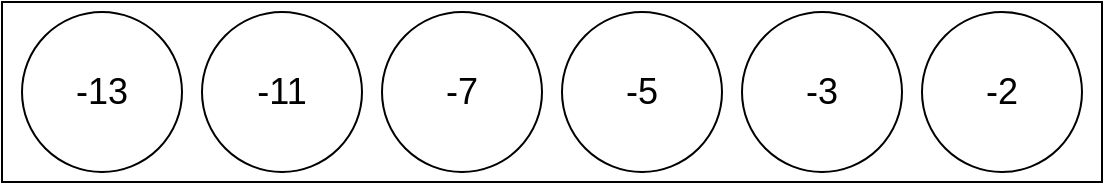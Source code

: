 <mxfile version="13.3.9" type="device"><diagram id="Voxf5DMNNOLQ6bQDKGl1" name="Página-1"><mxGraphModel dx="1753" dy="853" grid="1" gridSize="10" guides="1" tooltips="1" connect="1" arrows="1" fold="1" page="1" pageScale="1" pageWidth="850" pageHeight="1100" math="0" shadow="0"><root><mxCell id="0"/><mxCell id="1" parent="0"/><mxCell id="NrknC9fnvCxmriVbGWLv-14" value="" style="rounded=0;whiteSpace=wrap;html=1;fontSize=18;" vertex="1" parent="1"><mxGeometry x="110" y="775" width="550" height="90" as="geometry"/></mxCell><mxCell id="NrknC9fnvCxmriVbGWLv-1" value="" style="ellipse;whiteSpace=wrap;html=1;aspect=fixed;" vertex="1" parent="1"><mxGeometry x="570" y="780" width="80" height="80" as="geometry"/></mxCell><mxCell id="NrknC9fnvCxmriVbGWLv-2" value="-2" style="text;html=1;strokeColor=none;fillColor=none;align=center;verticalAlign=middle;whiteSpace=wrap;rounded=0;fontSize=18;" vertex="1" parent="1"><mxGeometry x="590" y="810" width="40" height="20" as="geometry"/></mxCell><mxCell id="NrknC9fnvCxmriVbGWLv-3" value="" style="ellipse;whiteSpace=wrap;html=1;aspect=fixed;" vertex="1" parent="1"><mxGeometry x="480" y="780" width="80" height="80" as="geometry"/></mxCell><mxCell id="NrknC9fnvCxmriVbGWLv-4" value="-3" style="text;html=1;strokeColor=none;fillColor=none;align=center;verticalAlign=middle;whiteSpace=wrap;rounded=0;fontSize=18;" vertex="1" parent="1"><mxGeometry x="500" y="810" width="40" height="20" as="geometry"/></mxCell><mxCell id="NrknC9fnvCxmriVbGWLv-5" value="" style="ellipse;whiteSpace=wrap;html=1;aspect=fixed;" vertex="1" parent="1"><mxGeometry x="390" y="780" width="80" height="80" as="geometry"/></mxCell><mxCell id="NrknC9fnvCxmriVbGWLv-6" value="-5" style="text;html=1;strokeColor=none;fillColor=none;align=center;verticalAlign=middle;whiteSpace=wrap;rounded=0;fontSize=18;" vertex="1" parent="1"><mxGeometry x="410" y="810" width="40" height="20" as="geometry"/></mxCell><mxCell id="NrknC9fnvCxmriVbGWLv-7" value="" style="ellipse;whiteSpace=wrap;html=1;aspect=fixed;" vertex="1" parent="1"><mxGeometry x="300" y="780" width="80" height="80" as="geometry"/></mxCell><mxCell id="NrknC9fnvCxmriVbGWLv-8" value="-7" style="text;html=1;strokeColor=none;fillColor=none;align=center;verticalAlign=middle;whiteSpace=wrap;rounded=0;fontSize=18;" vertex="1" parent="1"><mxGeometry x="320" y="810" width="40" height="20" as="geometry"/></mxCell><mxCell id="NrknC9fnvCxmriVbGWLv-9" value="" style="ellipse;whiteSpace=wrap;html=1;aspect=fixed;" vertex="1" parent="1"><mxGeometry x="210" y="780" width="80" height="80" as="geometry"/></mxCell><mxCell id="NrknC9fnvCxmriVbGWLv-10" value="-11" style="text;html=1;strokeColor=none;fillColor=none;align=center;verticalAlign=middle;whiteSpace=wrap;rounded=0;fontSize=18;" vertex="1" parent="1"><mxGeometry x="230" y="810" width="40" height="20" as="geometry"/></mxCell><mxCell id="NrknC9fnvCxmriVbGWLv-11" value="" style="ellipse;whiteSpace=wrap;html=1;aspect=fixed;" vertex="1" parent="1"><mxGeometry x="120" y="780" width="80" height="80" as="geometry"/></mxCell><mxCell id="NrknC9fnvCxmriVbGWLv-12" value="-13" style="text;html=1;strokeColor=none;fillColor=none;align=center;verticalAlign=middle;whiteSpace=wrap;rounded=0;fontSize=18;" vertex="1" parent="1"><mxGeometry x="140" y="810" width="40" height="20" as="geometry"/></mxCell></root></mxGraphModel></diagram></mxfile>